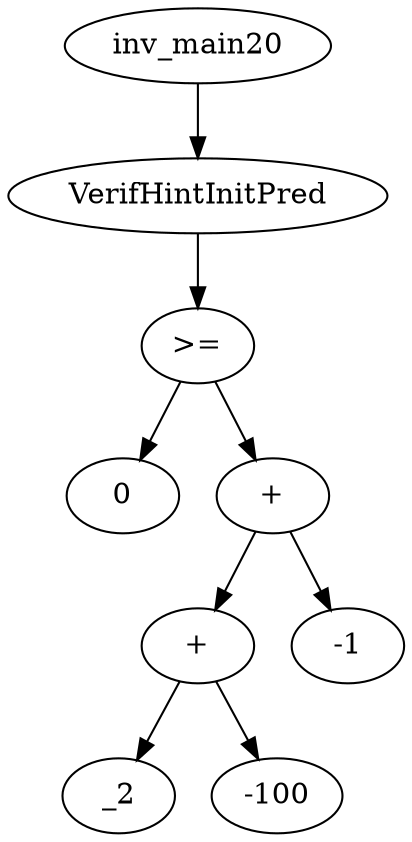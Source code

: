 digraph dag {
0 [label="inv_main20"];
1 [label="VerifHintInitPred"];
2 [label=">="];
3 [label="0"];
4 [label="+"];
5 [label="+"];
6 [label="_2"];
7 [label="-100"];
8 [label="-1"];
0->1
1->2
2->4
2 -> 3
4->5
4 -> 8
5->7
5 -> 6
}
